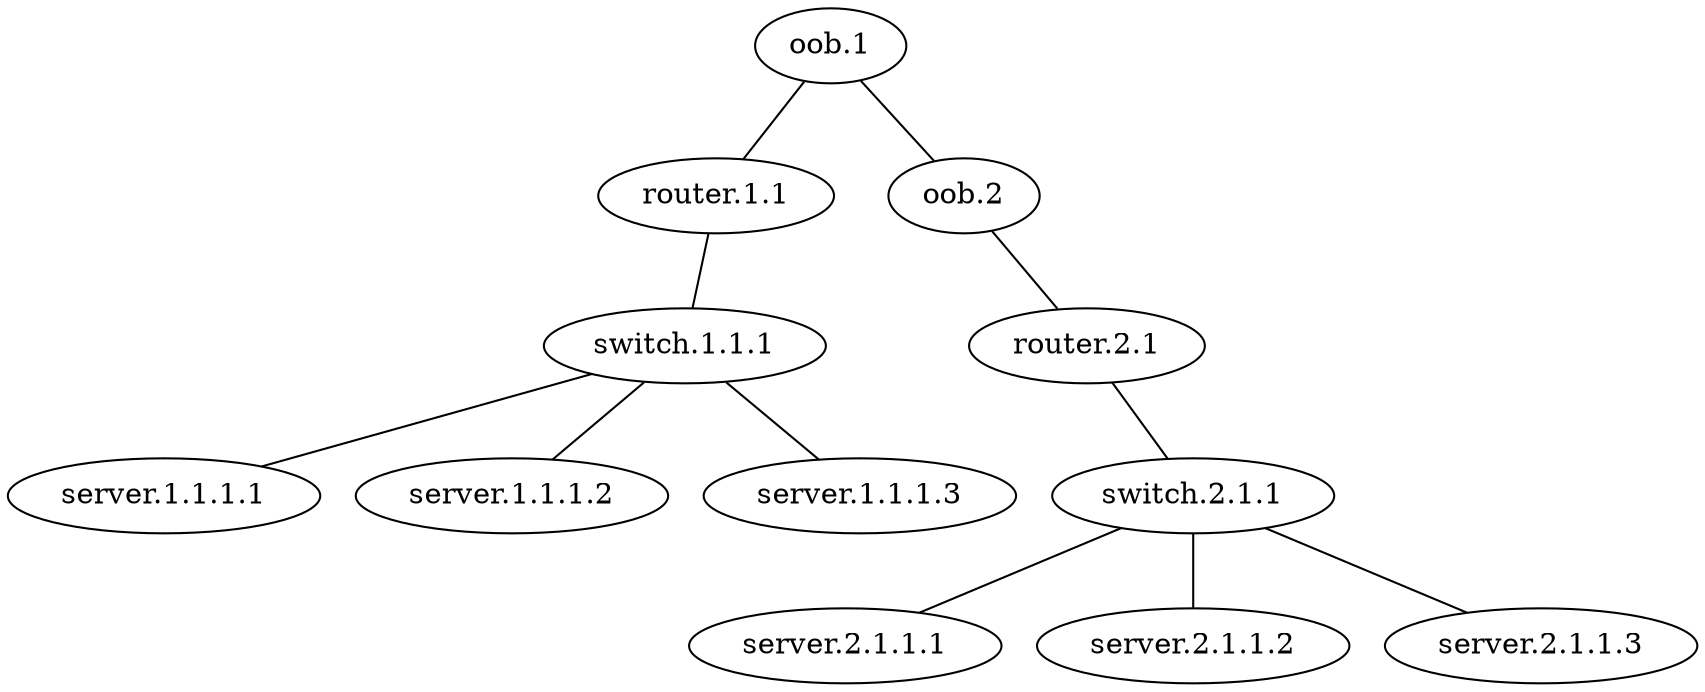 graph vx {
"oob.1" [function="leaf" vagrant="eth1" os="hashicorp/bionic64" version="1.0.282" memory="500" config="./helper_scripts/config_production_switch.sh" ] 
"router.1.1" [function="leaf" vagrant="eth1" os="hashicorp/bionic64" version="1.0.282" memory="500" config="./helper_scripts/config_production_switch.sh" ] 
"switch.1.1.1" [function="leaf" vagrant="eth1" os="hashicorp/bionic64" version="1.0.282" memory="500" config="./helper_scripts/config_production_switch.sh" ] 
"server.1.1.1.1" [function="leaf" vagrant="eth1" os="hashicorp/bionic64" version="1.0.282" memory="500" config="./helper_scripts/config_production_switch.sh" ] 
"server.1.1.1.2" [function="leaf" vagrant="eth1" os="hashicorp/bionic64" version="1.0.282" memory="500" config="./helper_scripts/config_production_switch.sh" ] 
"server.1.1.1.3" [function="leaf" vagrant="eth1" os="hashicorp/bionic64" version="1.0.282" memory="500" config="./helper_scripts/config_production_switch.sh" ] 
"oob.2" [function="leaf" vagrant="eth1" os="hashicorp/bionic64" version="1.0.282" memory="500" config="./helper_scripts/config_production_switch.sh" ] 
"router.2.1" [function="leaf" vagrant="eth1" os="hashicorp/bionic64" version="1.0.282" memory="500" config="./helper_scripts/config_production_switch.sh" ] 
"switch.2.1.1" [function="leaf" vagrant="eth1" os="hashicorp/bionic64" version="1.0.282" memory="500" config="./helper_scripts/config_production_switch.sh" ] 
"server.2.1.1.1" [function="leaf" vagrant="eth1" os="hashicorp/bionic64" version="1.0.282" memory="500" config="./helper_scripts/config_production_switch.sh" ] 
"server.2.1.1.2" [function="leaf" vagrant="eth1" os="hashicorp/bionic64" version="1.0.282" memory="500" config="./helper_scripts/config_production_switch.sh" ] 
"server.2.1.1.3" [function="leaf" vagrant="eth1" os="hashicorp/bionic64" version="1.0.282" memory="500" config="./helper_scripts/config_production_switch.sh" ] 
"oob.1":"eth1" -- "router.1.1":"eth50"
"router.1.1":"eth1" -- "switch.1.1.1":"eth50"
"switch.1.1.1":"eth1" -- "server.1.1.1.1":"eth50"

"switch.1.1.1":"eth2" -- "server.1.1.1.2":"eth50"

"switch.1.1.1":"eth3" -- "server.1.1.1.3":"eth50"


"oob.2":"eth1" -- "router.2.1":"eth50"
"router.2.1":"eth1" -- "switch.2.1.1":"eth50"
"switch.2.1.1":"eth1" -- "server.2.1.1.1":"eth50"

"switch.2.1.1":"eth2" -- "server.2.1.1.2":"eth50"

"switch.2.1.1":"eth3" -- "server.2.1.1.3":"eth50"



"oob.1":"eth50" -- "oob.2":"eth49"

}